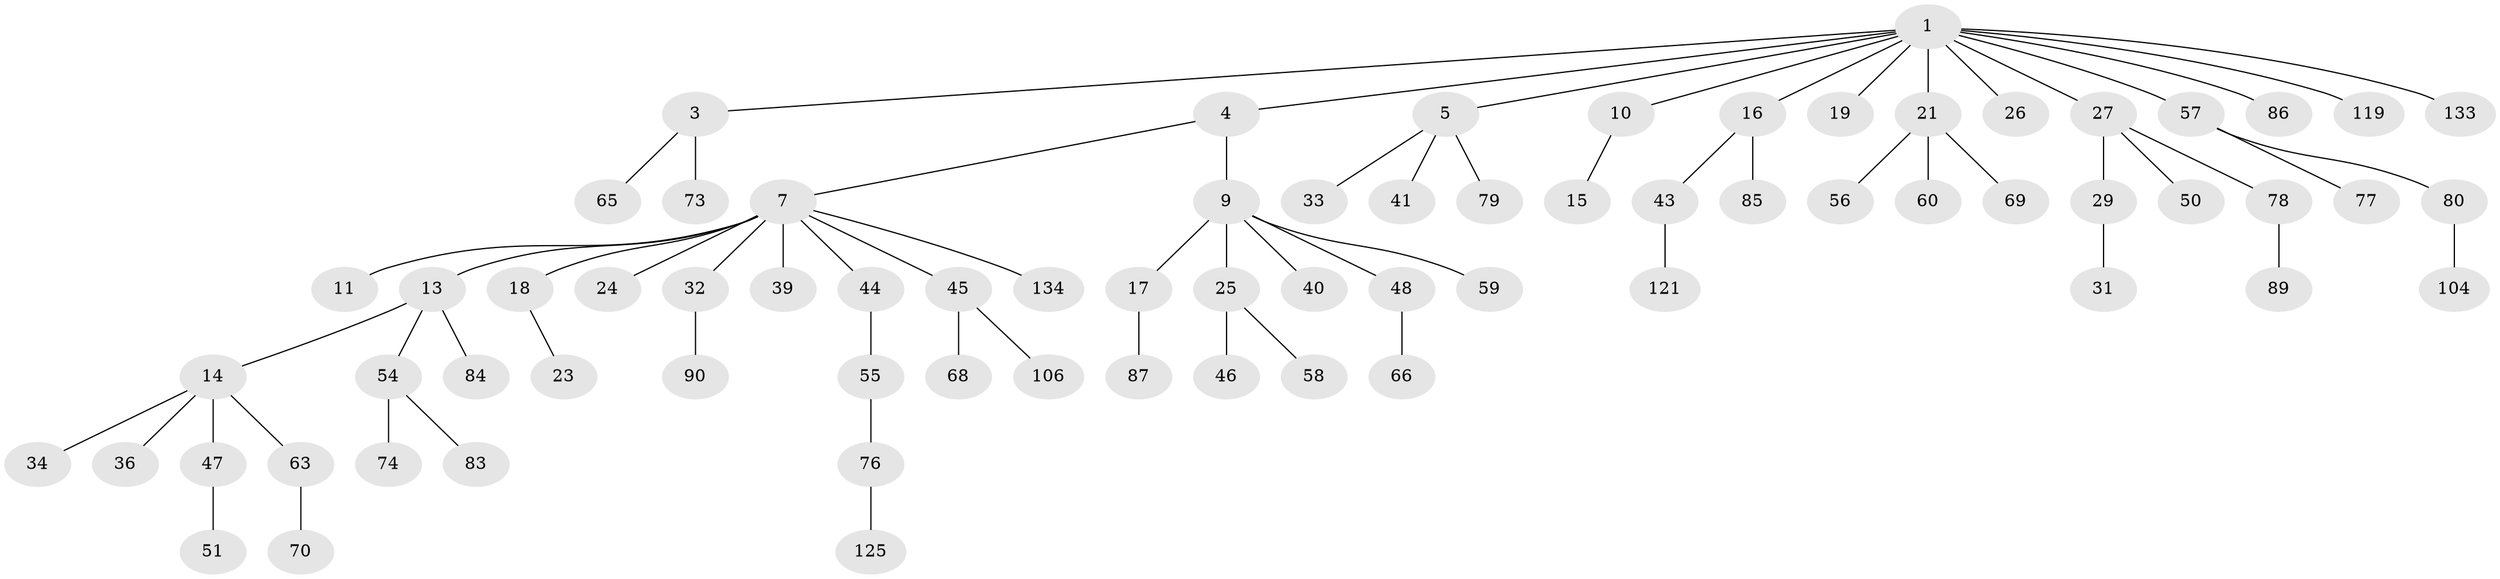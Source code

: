 // original degree distribution, {5: 0.020689655172413793, 10: 0.013793103448275862, 3: 0.16551724137931034, 4: 0.06896551724137931, 2: 0.2, 7: 0.006896551724137931, 1: 0.5241379310344828}
// Generated by graph-tools (version 1.1) at 2025/15/03/09/25 04:15:25]
// undirected, 72 vertices, 71 edges
graph export_dot {
graph [start="1"]
  node [color=gray90,style=filled];
  1 [super="+2"];
  3;
  4;
  5 [super="+6"];
  7 [super="+8"];
  9 [super="+12+92+143+42"];
  10 [super="+20"];
  11 [super="+103"];
  13 [super="+38+75"];
  14 [super="+22"];
  15 [super="+49"];
  16 [super="+108"];
  17 [super="+95+111+37"];
  18 [super="+52"];
  19 [super="+30+138"];
  21 [super="+72+53"];
  23 [super="+71+100"];
  24 [super="+137"];
  25 [super="+28+35+97"];
  26;
  27;
  29;
  31 [super="+61"];
  32 [super="+81"];
  33 [super="+82"];
  34;
  36 [super="+130+88"];
  39;
  40 [super="+64+110"];
  41;
  43;
  44;
  45;
  46;
  47;
  48;
  50 [super="+93+94"];
  51;
  54;
  55;
  56;
  57 [super="+99+62"];
  58;
  59;
  60 [super="+123"];
  63;
  65 [super="+105+136+96"];
  66 [super="+91+124"];
  68;
  69;
  70;
  73;
  74;
  76;
  77;
  78 [super="+140"];
  79;
  80;
  83;
  84;
  85;
  86 [super="+101"];
  87;
  89;
  90;
  104;
  106;
  119;
  121 [super="+141+135"];
  125;
  133;
  134;
  1 -- 3;
  1 -- 21;
  1 -- 57;
  1 -- 133;
  1 -- 4;
  1 -- 5;
  1 -- 10;
  1 -- 16;
  1 -- 19;
  1 -- 86;
  1 -- 119;
  1 -- 26;
  1 -- 27;
  3 -- 65;
  3 -- 73;
  4 -- 7;
  4 -- 9;
  5 -- 41;
  5 -- 79;
  5 -- 33;
  7 -- 11;
  7 -- 13;
  7 -- 24;
  7 -- 32;
  7 -- 39;
  7 -- 44;
  7 -- 45;
  7 -- 134;
  7 -- 18;
  9 -- 25;
  9 -- 40;
  9 -- 59;
  9 -- 17;
  9 -- 48;
  10 -- 15;
  13 -- 14;
  13 -- 84;
  13 -- 54;
  14 -- 47;
  14 -- 34;
  14 -- 36;
  14 -- 63;
  16 -- 43;
  16 -- 85;
  17 -- 87;
  18 -- 23;
  21 -- 60;
  21 -- 56;
  21 -- 69;
  25 -- 46;
  25 -- 58;
  27 -- 29;
  27 -- 50;
  27 -- 78;
  29 -- 31;
  32 -- 90;
  43 -- 121;
  44 -- 55;
  45 -- 68;
  45 -- 106;
  47 -- 51;
  48 -- 66;
  54 -- 74;
  54 -- 83;
  55 -- 76;
  57 -- 80;
  57 -- 77;
  63 -- 70;
  76 -- 125;
  78 -- 89;
  80 -- 104;
}
